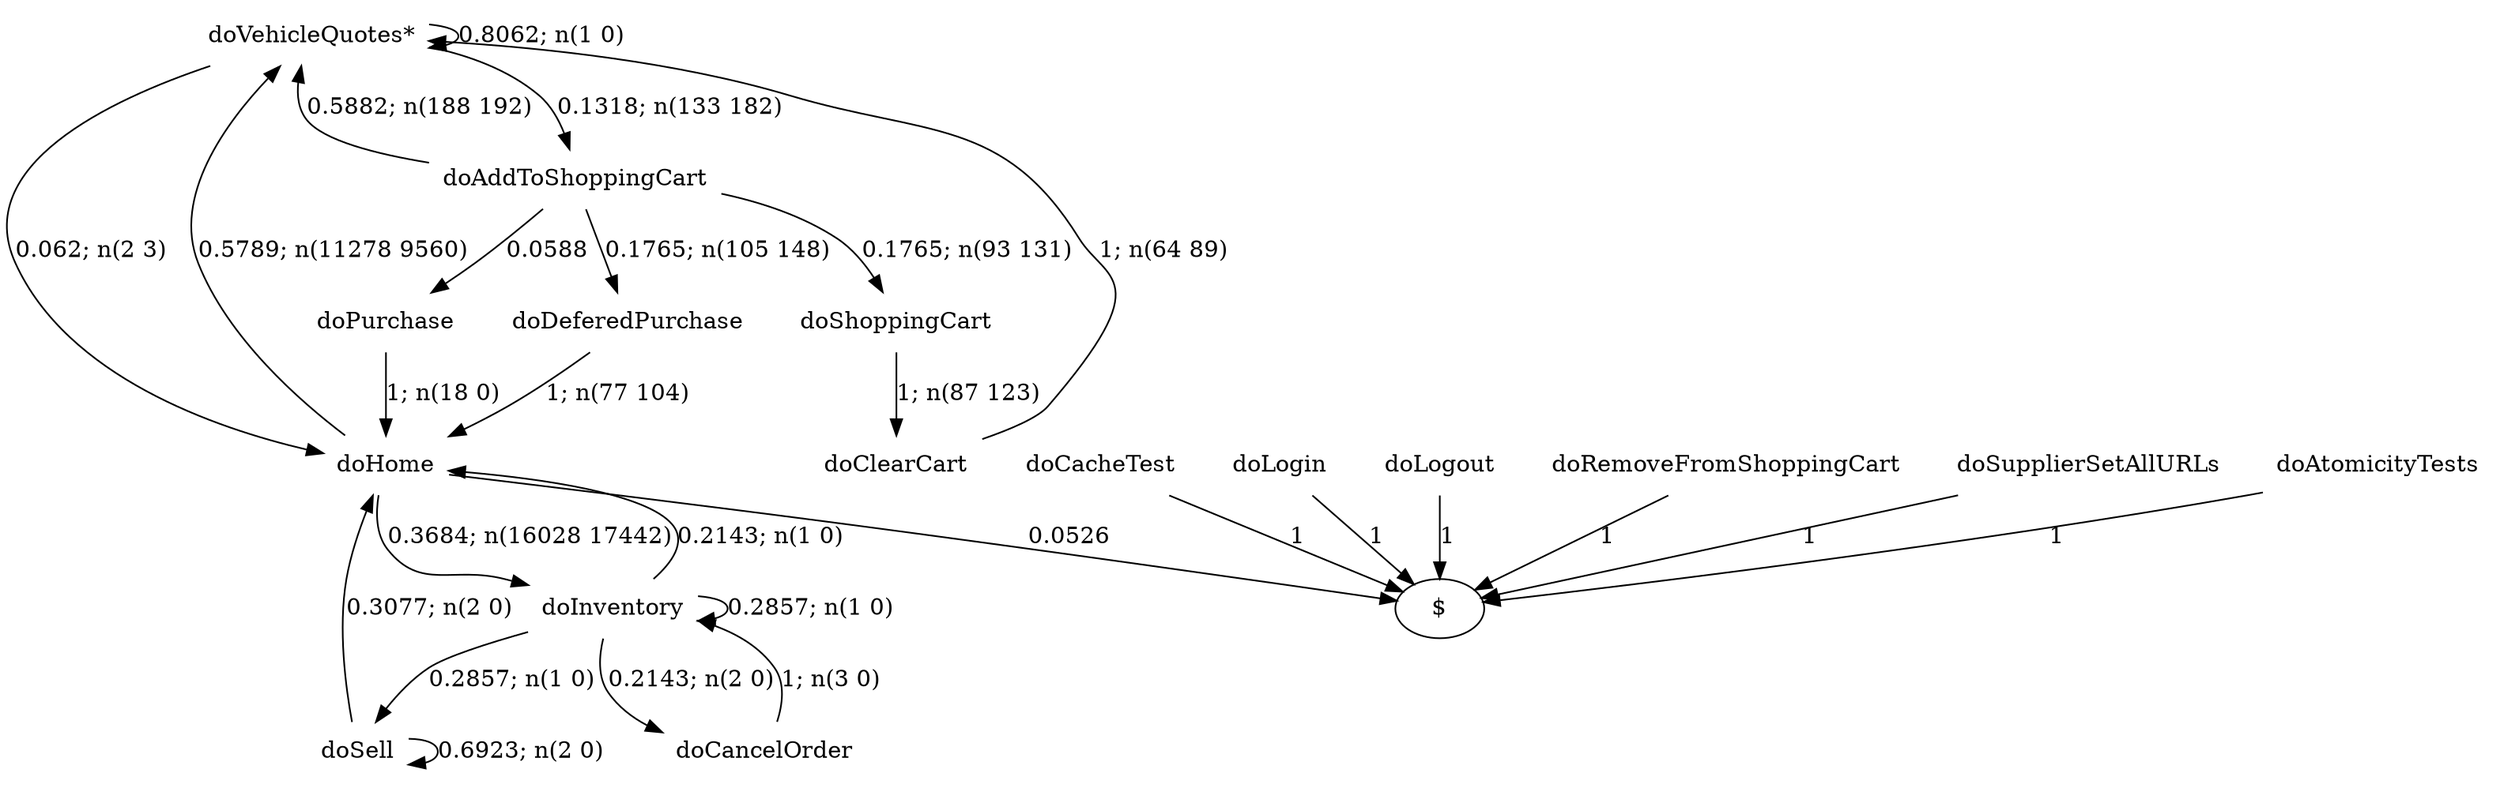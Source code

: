digraph G {"doVehicleQuotes*" [label="doVehicleQuotes*",shape=none];"doSupplierSetAllURLs" [label="doSupplierSetAllURLs",shape=none];"doAtomicityTests" [label="doAtomicityTests",shape=none];"doCacheTest" [label="doCacheTest",shape=none];"doLogin" [label="doLogin",shape=none];"doAddToShoppingCart" [label="doAddToShoppingCart",shape=none];"doDeferedPurchase" [label="doDeferedPurchase",shape=none];"doHome" [label="doHome",shape=none];"doShoppingCart" [label="doShoppingCart",shape=none];"doClearCart" [label="doClearCart",shape=none];"doPurchase" [label="doPurchase",shape=none];"doInventory" [label="doInventory",shape=none];"doSell" [label="doSell",shape=none];"doLogout" [label="doLogout",shape=none];"doCancelOrder" [label="doCancelOrder",shape=none];"doRemoveFromShoppingCart" [label="doRemoveFromShoppingCart",shape=none];"doVehicleQuotes*"->"doVehicleQuotes*" [style=solid,label="0.8062; n(1 0)"];"doVehicleQuotes*"->"doAddToShoppingCart" [style=solid,label="0.1318; n(133 182)"];"doVehicleQuotes*"->"doHome" [style=solid,label="0.062; n(2 3)"];"doSupplierSetAllURLs"->"$" [style=solid,label="1"];"doAtomicityTests"->"$" [style=solid,label="1"];"doCacheTest"->"$" [style=solid,label="1"];"doLogin"->"$" [style=solid,label="1"];"doAddToShoppingCart"->"doVehicleQuotes*" [style=solid,label="0.5882; n(188 192)"];"doAddToShoppingCart"->"doDeferedPurchase" [style=solid,label="0.1765; n(105 148)"];"doAddToShoppingCart"->"doShoppingCart" [style=solid,label="0.1765; n(93 131)"];"doAddToShoppingCart"->"doPurchase" [style=solid,label="0.0588"];"doDeferedPurchase"->"doHome" [style=solid,label="1; n(77 104)"];"doHome"->"doVehicleQuotes*" [style=solid,label="0.5789; n(11278 9560)"];"doHome"->"doInventory" [style=solid,label="0.3684; n(16028 17442)"];"doHome"->"$" [style=solid,label="0.0526"];"doShoppingCart"->"doClearCart" [style=solid,label="1; n(87 123)"];"doClearCart"->"doVehicleQuotes*" [style=solid,label="1; n(64 89)"];"doPurchase"->"doHome" [style=solid,label="1; n(18 0)"];"doInventory"->"doHome" [style=solid,label="0.2143; n(1 0)"];"doInventory"->"doInventory" [style=solid,label="0.2857; n(1 0)"];"doInventory"->"doSell" [style=solid,label="0.2857; n(1 0)"];"doInventory"->"doCancelOrder" [style=solid,label="0.2143; n(2 0)"];"doSell"->"doHome" [style=solid,label="0.3077; n(2 0)"];"doSell"->"doSell" [style=solid,label="0.6923; n(2 0)"];"doLogout"->"$" [style=solid,label="1"];"doCancelOrder"->"doInventory" [style=solid,label="1; n(3 0)"];"doRemoveFromShoppingCart"->"$" [style=solid,label="1"];}